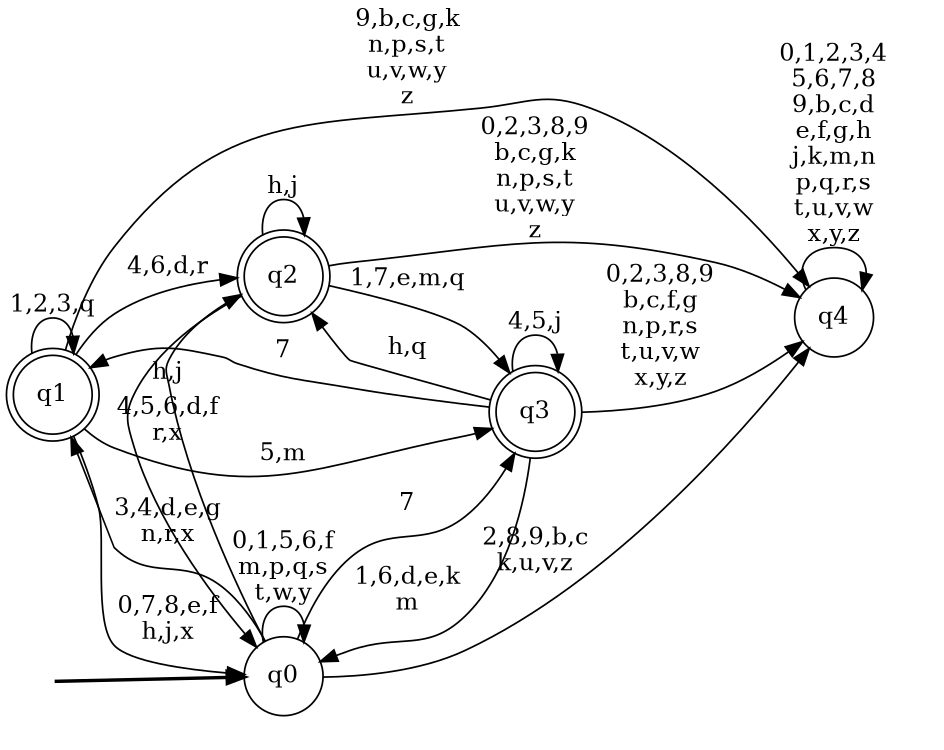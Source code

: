 digraph BlueStar {
__start0 [style = invis, shape = none, label = "", width = 0, height = 0];

rankdir=LR;
size="8,5";

s0 [style="filled", color="black", fillcolor="white" shape="circle", label="q0"];
s1 [style="rounded,filled", color="black", fillcolor="white" shape="doublecircle", label="q1"];
s2 [style="rounded,filled", color="black", fillcolor="white" shape="doublecircle", label="q2"];
s3 [style="rounded,filled", color="black", fillcolor="white" shape="doublecircle", label="q3"];
s4 [style="filled", color="black", fillcolor="white" shape="circle", label="q4"];
subgraph cluster_main { 
	graph [pad=".75", ranksep="0.15", nodesep="0.15"];
	 style=invis; 
	__start0 -> s0 [penwidth=2];
}
s0 -> s0 [label="0,1,5,6,f\nm,p,q,s\nt,w,y"];
s0 -> s1 [label="3,4,d,e,g\nn,r,x"];
s0 -> s2 [label="h,j"];
s0 -> s3 [label="7"];
s0 -> s4 [label="2,8,9,b,c\nk,u,v,z"];
s1 -> s0 [label="0,7,8,e,f\nh,j,x"];
s1 -> s1 [label="1,2,3,q"];
s1 -> s2 [label="4,6,d,r"];
s1 -> s3 [label="5,m"];
s1 -> s4 [label="9,b,c,g,k\nn,p,s,t\nu,v,w,y\nz"];
s2 -> s0 [label="4,5,6,d,f\nr,x"];
s2 -> s2 [label="h,j"];
s2 -> s3 [label="1,7,e,m,q"];
s2 -> s4 [label="0,2,3,8,9\nb,c,g,k\nn,p,s,t\nu,v,w,y\nz"];
s3 -> s0 [label="1,6,d,e,k\nm"];
s3 -> s1 [label="7"];
s3 -> s2 [label="h,q"];
s3 -> s3 [label="4,5,j"];
s3 -> s4 [label="0,2,3,8,9\nb,c,f,g\nn,p,r,s\nt,u,v,w\nx,y,z"];
s4 -> s4 [label="0,1,2,3,4\n5,6,7,8\n9,b,c,d\ne,f,g,h\nj,k,m,n\np,q,r,s\nt,u,v,w\nx,y,z"];

}